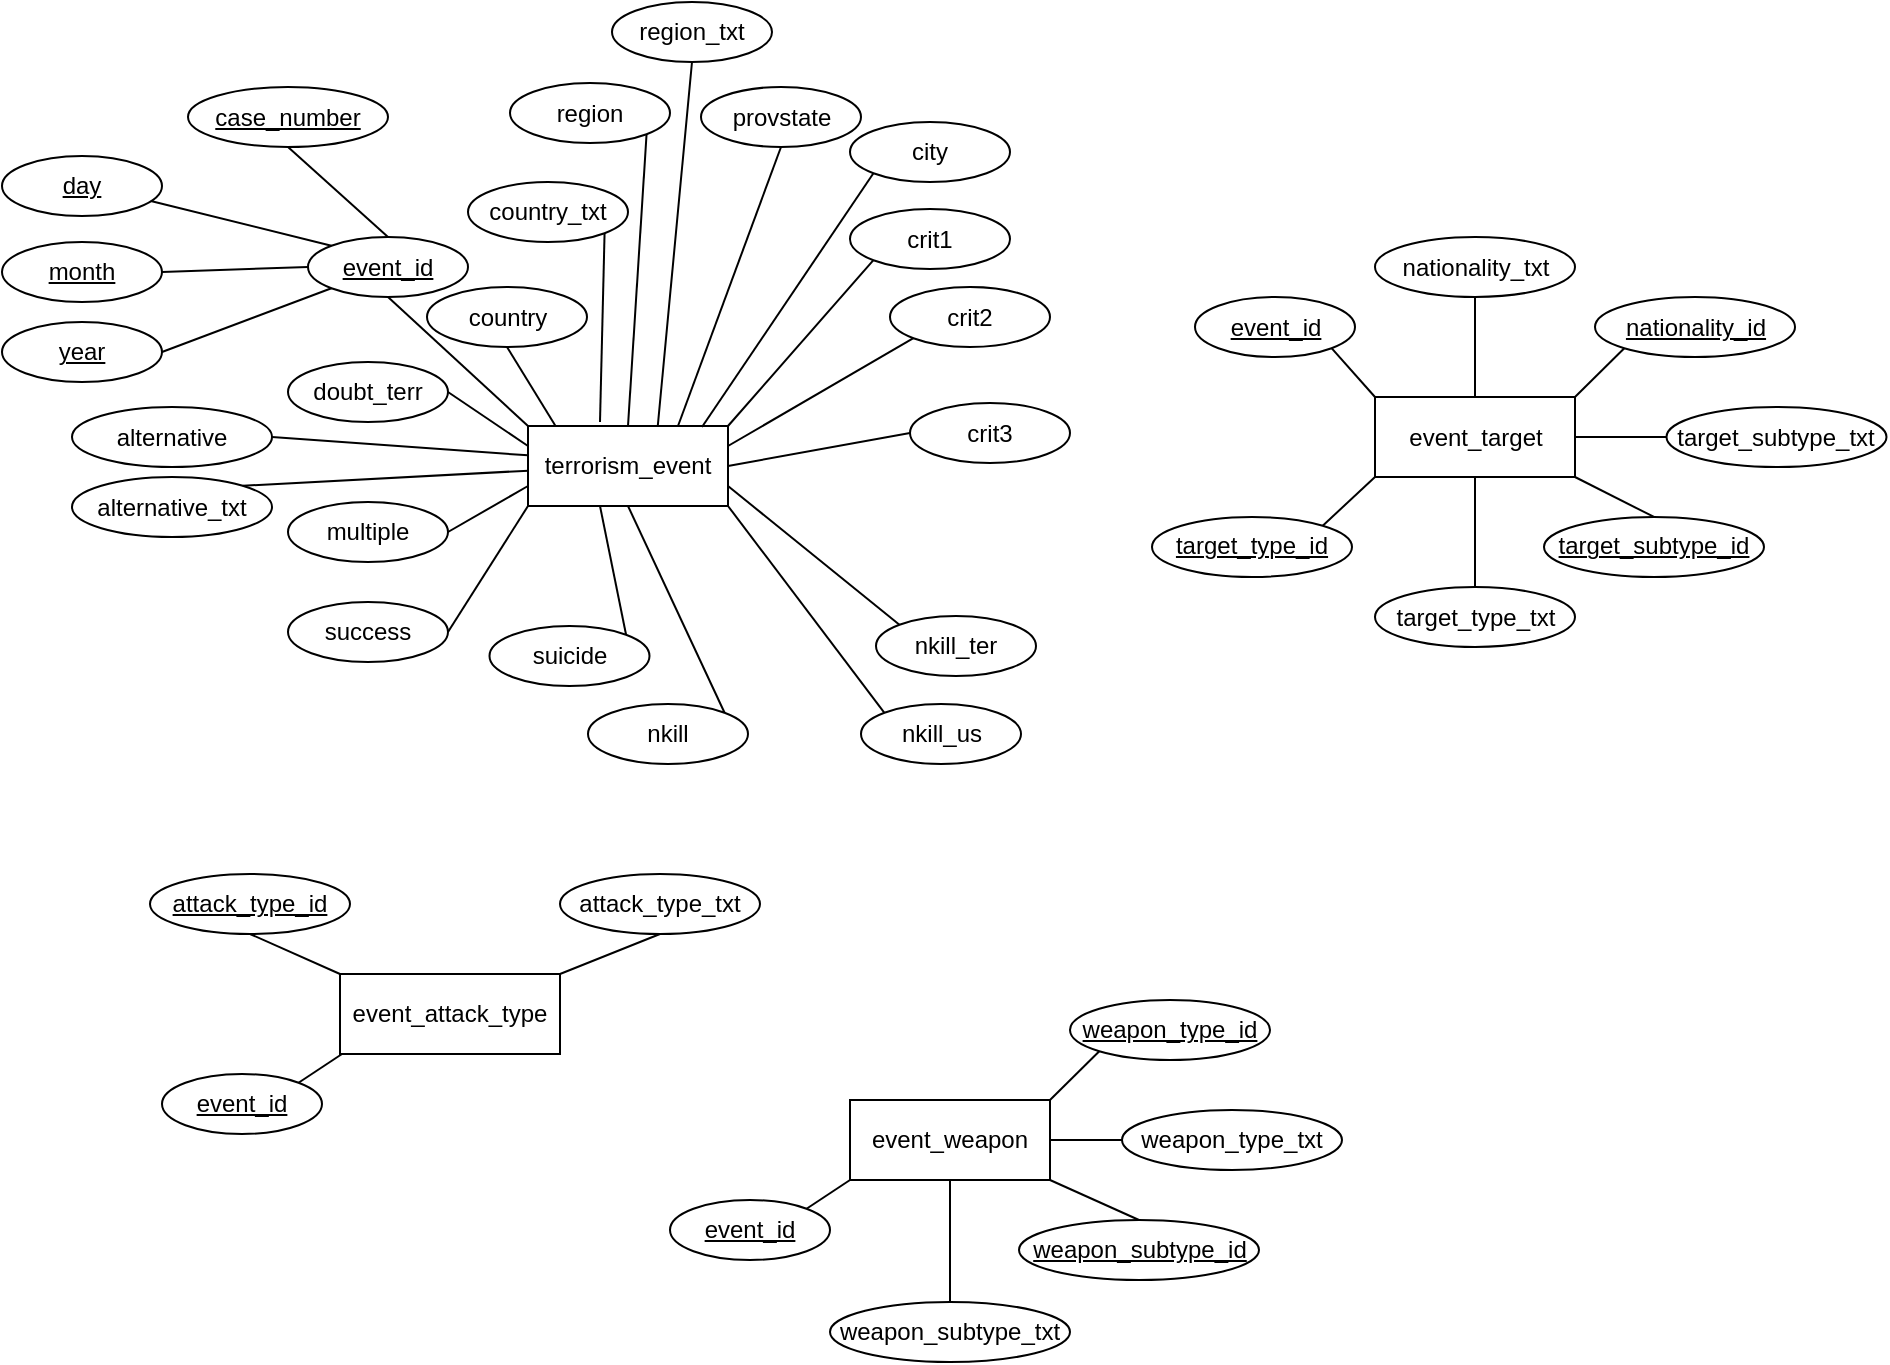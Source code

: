<mxfile version="22.0.2" type="device">
  <diagram id="R2lEEEUBdFMjLlhIrx00" name="Page-1">
    <mxGraphModel dx="1418" dy="828" grid="1" gridSize="10" guides="1" tooltips="1" connect="1" arrows="1" fold="1" page="1" pageScale="1" pageWidth="1100" pageHeight="850" math="0" shadow="0" extFonts="Permanent Marker^https://fonts.googleapis.com/css?family=Permanent+Marker">
      <root>
        <mxCell id="0" />
        <mxCell id="1" parent="0" />
        <mxCell id="PUHp0AnHMeHQiZFSW38K-2" value="region" style="ellipse;whiteSpace=wrap;html=1;align=center;" parent="1" vertex="1">
          <mxGeometry x="279" y="350.5" width="80" height="30" as="geometry" />
        </mxCell>
        <mxCell id="PUHp0AnHMeHQiZFSW38K-3" value="region_txt" style="ellipse;whiteSpace=wrap;html=1;align=center;" parent="1" vertex="1">
          <mxGeometry x="330" y="310" width="80" height="30" as="geometry" />
        </mxCell>
        <mxCell id="PUHp0AnHMeHQiZFSW38K-4" value="" style="endArrow=none;html=1;rounded=0;exitX=0.5;exitY=0;exitDx=0;exitDy=0;entryX=1;entryY=1;entryDx=0;entryDy=0;" parent="1" source="nkECsJHCFClMcqE2vH5_-14" target="PUHp0AnHMeHQiZFSW38K-2" edge="1">
          <mxGeometry relative="1" as="geometry">
            <mxPoint x="348.25" y="507.5" as="sourcePoint" />
            <mxPoint x="251" y="410.5" as="targetPoint" />
          </mxGeometry>
        </mxCell>
        <mxCell id="PUHp0AnHMeHQiZFSW38K-5" value="" style="endArrow=none;html=1;rounded=0;exitX=0.5;exitY=1;exitDx=0;exitDy=0;entryX=0.647;entryY=0.05;entryDx=0;entryDy=0;entryPerimeter=0;" parent="1" source="PUHp0AnHMeHQiZFSW38K-3" target="nkECsJHCFClMcqE2vH5_-14" edge="1">
          <mxGeometry relative="1" as="geometry">
            <mxPoint x="275" y="346" as="sourcePoint" />
            <mxPoint x="343" y="340" as="targetPoint" />
          </mxGeometry>
        </mxCell>
        <mxCell id="PUHp0AnHMeHQiZFSW38K-9" value="country" style="ellipse;whiteSpace=wrap;html=1;align=center;" parent="1" vertex="1">
          <mxGeometry x="237.5" y="452.5" width="80" height="30" as="geometry" />
        </mxCell>
        <mxCell id="PUHp0AnHMeHQiZFSW38K-10" value="country_txt" style="ellipse;whiteSpace=wrap;html=1;align=center;" parent="1" vertex="1">
          <mxGeometry x="258" y="400" width="80" height="30" as="geometry" />
        </mxCell>
        <mxCell id="PUHp0AnHMeHQiZFSW38K-11" value="" style="endArrow=none;html=1;rounded=0;exitX=0.15;exitY=0.05;exitDx=0;exitDy=0;entryX=0.5;entryY=1;entryDx=0;entryDy=0;exitPerimeter=0;" parent="1" source="nkECsJHCFClMcqE2vH5_-14" target="PUHp0AnHMeHQiZFSW38K-9" edge="1">
          <mxGeometry relative="1" as="geometry">
            <mxPoint x="330" y="512.5" as="sourcePoint" />
            <mxPoint x="177.5" y="512.5" as="targetPoint" />
          </mxGeometry>
        </mxCell>
        <mxCell id="PUHp0AnHMeHQiZFSW38K-12" value="" style="endArrow=none;html=1;rounded=0;exitX=1;exitY=1;exitDx=0;exitDy=0;entryX=0.36;entryY=-0.05;entryDx=0;entryDy=0;entryPerimeter=0;" parent="1" source="PUHp0AnHMeHQiZFSW38K-10" target="nkECsJHCFClMcqE2vH5_-14" edge="1">
          <mxGeometry relative="1" as="geometry">
            <mxPoint x="307" y="435" as="sourcePoint" />
            <mxPoint x="284.5" y="460" as="targetPoint" />
          </mxGeometry>
        </mxCell>
        <mxCell id="nkECsJHCFClMcqE2vH5_-14" value="terrorism_event" style="whiteSpace=wrap;html=1;align=center;" parent="1" vertex="1">
          <mxGeometry x="288" y="522" width="100" height="40" as="geometry" />
        </mxCell>
        <mxCell id="nkECsJHCFClMcqE2vH5_-15" value="event_id" style="ellipse;whiteSpace=wrap;html=1;align=center;fontStyle=4;" parent="1" vertex="1">
          <mxGeometry x="178" y="427.5" width="80" height="30" as="geometry" />
        </mxCell>
        <mxCell id="nkECsJHCFClMcqE2vH5_-16" value="year" style="ellipse;whiteSpace=wrap;html=1;align=center;fontStyle=4;" parent="1" vertex="1">
          <mxGeometry x="25" y="470" width="80" height="30" as="geometry" />
        </mxCell>
        <mxCell id="nkECsJHCFClMcqE2vH5_-19" value="month" style="ellipse;whiteSpace=wrap;html=1;align=center;fontStyle=4;" parent="1" vertex="1">
          <mxGeometry x="25" y="430" width="80" height="30" as="geometry" />
        </mxCell>
        <mxCell id="nkECsJHCFClMcqE2vH5_-20" value="day" style="ellipse;whiteSpace=wrap;html=1;align=center;fontStyle=4;" parent="1" vertex="1">
          <mxGeometry x="25" y="387" width="80" height="30" as="geometry" />
        </mxCell>
        <mxCell id="nkECsJHCFClMcqE2vH5_-21" value="case_number" style="ellipse;whiteSpace=wrap;html=1;align=center;fontStyle=4;" parent="1" vertex="1">
          <mxGeometry x="118" y="352.5" width="100" height="30" as="geometry" />
        </mxCell>
        <mxCell id="nkECsJHCFClMcqE2vH5_-22" value="" style="endArrow=none;html=1;rounded=0;entryX=1;entryY=0.5;entryDx=0;entryDy=0;exitX=0;exitY=1;exitDx=0;exitDy=0;" parent="1" source="nkECsJHCFClMcqE2vH5_-15" target="nkECsJHCFClMcqE2vH5_-16" edge="1">
          <mxGeometry width="50" height="50" relative="1" as="geometry">
            <mxPoint x="70" y="542.5" as="sourcePoint" />
            <mxPoint x="120" y="492.5" as="targetPoint" />
          </mxGeometry>
        </mxCell>
        <mxCell id="nkECsJHCFClMcqE2vH5_-24" value="" style="endArrow=none;html=1;rounded=0;entryX=1;entryY=0.5;entryDx=0;entryDy=0;exitX=0;exitY=0.5;exitDx=0;exitDy=0;" parent="1" source="nkECsJHCFClMcqE2vH5_-15" target="nkECsJHCFClMcqE2vH5_-19" edge="1">
          <mxGeometry width="50" height="50" relative="1" as="geometry">
            <mxPoint x="230" y="542.5" as="sourcePoint" />
            <mxPoint x="740" y="432.5" as="targetPoint" />
          </mxGeometry>
        </mxCell>
        <mxCell id="nkECsJHCFClMcqE2vH5_-25" value="" style="endArrow=none;html=1;rounded=0;entryX=0.93;entryY=0.75;entryDx=0;entryDy=0;exitX=0;exitY=0;exitDx=0;exitDy=0;entryPerimeter=0;" parent="1" source="nkECsJHCFClMcqE2vH5_-15" target="nkECsJHCFClMcqE2vH5_-20" edge="1">
          <mxGeometry width="50" height="50" relative="1" as="geometry">
            <mxPoint x="690" y="482.5" as="sourcePoint" />
            <mxPoint x="740" y="432.5" as="targetPoint" />
          </mxGeometry>
        </mxCell>
        <mxCell id="nkECsJHCFClMcqE2vH5_-26" value="" style="endArrow=none;html=1;rounded=0;entryX=0.5;entryY=1;entryDx=0;entryDy=0;exitX=0.5;exitY=0;exitDx=0;exitDy=0;" parent="1" source="nkECsJHCFClMcqE2vH5_-15" target="nkECsJHCFClMcqE2vH5_-21" edge="1">
          <mxGeometry width="50" height="50" relative="1" as="geometry">
            <mxPoint x="180" y="652.5" as="sourcePoint" />
            <mxPoint x="230" y="602.5" as="targetPoint" />
          </mxGeometry>
        </mxCell>
        <mxCell id="nkECsJHCFClMcqE2vH5_-27" value="crit1" style="ellipse;shape=ellipse;margin=3;whiteSpace=wrap;html=1;align=center;" parent="1" vertex="1">
          <mxGeometry x="449" y="413.5" width="80" height="30" as="geometry" />
        </mxCell>
        <mxCell id="nkECsJHCFClMcqE2vH5_-28" value="" style="endArrow=none;html=1;rounded=0;exitX=0;exitY=0;exitDx=0;exitDy=0;entryX=0.5;entryY=1;entryDx=0;entryDy=0;" parent="1" source="nkECsJHCFClMcqE2vH5_-14" target="nkECsJHCFClMcqE2vH5_-15" edge="1">
          <mxGeometry relative="1" as="geometry">
            <mxPoint x="640" y="452.5" as="sourcePoint" />
            <mxPoint x="800" y="452.5" as="targetPoint" />
          </mxGeometry>
        </mxCell>
        <mxCell id="nkECsJHCFClMcqE2vH5_-29" value="" style="endArrow=none;html=1;rounded=0;entryX=0;entryY=1;entryDx=0;entryDy=0;exitX=1;exitY=0;exitDx=0;exitDy=0;" parent="1" source="nkECsJHCFClMcqE2vH5_-14" target="nkECsJHCFClMcqE2vH5_-27" edge="1">
          <mxGeometry relative="1" as="geometry">
            <mxPoint x="640" y="452.5" as="sourcePoint" />
            <mxPoint x="800" y="452.5" as="targetPoint" />
          </mxGeometry>
        </mxCell>
        <mxCell id="nkECsJHCFClMcqE2vH5_-30" value="doubt_terr" style="ellipse;whiteSpace=wrap;html=1;align=center;" parent="1" vertex="1">
          <mxGeometry x="168" y="490" width="80" height="30" as="geometry" />
        </mxCell>
        <mxCell id="nkECsJHCFClMcqE2vH5_-60" value="multiple" style="ellipse;whiteSpace=wrap;html=1;align=center;" parent="1" vertex="1">
          <mxGeometry x="168" y="560" width="80" height="30" as="geometry" />
        </mxCell>
        <mxCell id="nkECsJHCFClMcqE2vH5_-61" value="" style="endArrow=none;html=1;rounded=0;exitX=0;exitY=0.25;exitDx=0;exitDy=0;entryX=1;entryY=0.5;entryDx=0;entryDy=0;" parent="1" source="nkECsJHCFClMcqE2vH5_-14" target="nkECsJHCFClMcqE2vH5_-30" edge="1">
          <mxGeometry relative="1" as="geometry">
            <mxPoint x="640" y="452.5" as="sourcePoint" />
            <mxPoint x="800" y="452.5" as="targetPoint" />
          </mxGeometry>
        </mxCell>
        <mxCell id="nkECsJHCFClMcqE2vH5_-62" value="success" style="ellipse;whiteSpace=wrap;html=1;align=center;" parent="1" vertex="1">
          <mxGeometry x="168" y="610" width="80" height="30" as="geometry" />
        </mxCell>
        <mxCell id="nkECsJHCFClMcqE2vH5_-63" value="suicide" style="ellipse;whiteSpace=wrap;html=1;align=center;" parent="1" vertex="1">
          <mxGeometry x="268.75" y="622" width="80" height="30" as="geometry" />
        </mxCell>
        <mxCell id="FFzC2VgaHiQ2Ie_KqDFo-8" value="alternative" style="ellipse;whiteSpace=wrap;html=1;align=center;" parent="1" vertex="1">
          <mxGeometry x="60" y="512.5" width="100" height="30" as="geometry" />
        </mxCell>
        <mxCell id="FFzC2VgaHiQ2Ie_KqDFo-9" value="alternative_txt" style="ellipse;whiteSpace=wrap;html=1;align=center;" parent="1" vertex="1">
          <mxGeometry x="60" y="547.5" width="100" height="30" as="geometry" />
        </mxCell>
        <mxCell id="FFzC2VgaHiQ2Ie_KqDFo-10" value="" style="endArrow=none;html=1;rounded=0;exitX=1;exitY=0.5;exitDx=0;exitDy=0;entryX=0;entryY=0.367;entryDx=0;entryDy=0;entryPerimeter=0;" parent="1" source="FFzC2VgaHiQ2Ie_KqDFo-8" target="nkECsJHCFClMcqE2vH5_-14" edge="1">
          <mxGeometry relative="1" as="geometry">
            <mxPoint x="-183.5" y="182" as="sourcePoint" />
            <mxPoint x="288" y="526.5" as="targetPoint" />
          </mxGeometry>
        </mxCell>
        <mxCell id="FFzC2VgaHiQ2Ie_KqDFo-11" value="" style="endArrow=none;html=1;rounded=0;entryX=1;entryY=0;entryDx=0;entryDy=0;exitX=0.003;exitY=0.558;exitDx=0;exitDy=0;exitPerimeter=0;" parent="1" source="nkECsJHCFClMcqE2vH5_-14" target="FFzC2VgaHiQ2Ie_KqDFo-9" edge="1">
          <mxGeometry relative="1" as="geometry">
            <mxPoint x="290" y="540" as="sourcePoint" />
            <mxPoint x="-138.5" y="257.49" as="targetPoint" />
          </mxGeometry>
        </mxCell>
        <mxCell id="xxvrsZBVpvBbBPzatT5H-1" value="city" style="ellipse;whiteSpace=wrap;html=1;align=center;" parent="1" vertex="1">
          <mxGeometry x="449" y="370" width="80" height="30" as="geometry" />
        </mxCell>
        <mxCell id="xxvrsZBVpvBbBPzatT5H-2" value="provstate" style="ellipse;whiteSpace=wrap;html=1;align=center;" parent="1" vertex="1">
          <mxGeometry x="374.5" y="352.5" width="80" height="30" as="geometry" />
        </mxCell>
        <mxCell id="xxvrsZBVpvBbBPzatT5H-3" value="" style="endArrow=none;html=1;rounded=0;exitX=0.5;exitY=1;exitDx=0;exitDy=0;entryX=0.75;entryY=0;entryDx=0;entryDy=0;" parent="1" source="xxvrsZBVpvBbBPzatT5H-2" target="nkECsJHCFClMcqE2vH5_-14" edge="1">
          <mxGeometry relative="1" as="geometry">
            <mxPoint x="610" y="430" as="sourcePoint" />
            <mxPoint x="770" y="430" as="targetPoint" />
          </mxGeometry>
        </mxCell>
        <mxCell id="xxvrsZBVpvBbBPzatT5H-4" value="" style="endArrow=none;html=1;rounded=0;exitX=0;exitY=1;exitDx=0;exitDy=0;entryX=0.87;entryY=0.013;entryDx=0;entryDy=0;entryPerimeter=0;" parent="1" source="xxvrsZBVpvBbBPzatT5H-1" target="nkECsJHCFClMcqE2vH5_-14" edge="1">
          <mxGeometry relative="1" as="geometry">
            <mxPoint x="610" y="430" as="sourcePoint" />
            <mxPoint x="360" y="520" as="targetPoint" />
          </mxGeometry>
        </mxCell>
        <mxCell id="xxvrsZBVpvBbBPzatT5H-45" value="" style="endArrow=none;html=1;rounded=0;exitX=1;exitY=0.5;exitDx=0;exitDy=0;entryX=0;entryY=0.75;entryDx=0;entryDy=0;" parent="1" source="nkECsJHCFClMcqE2vH5_-60" target="nkECsJHCFClMcqE2vH5_-14" edge="1">
          <mxGeometry relative="1" as="geometry">
            <mxPoint x="280" y="630" as="sourcePoint" />
            <mxPoint x="440" y="630" as="targetPoint" />
          </mxGeometry>
        </mxCell>
        <mxCell id="xxvrsZBVpvBbBPzatT5H-46" value="" style="endArrow=none;html=1;rounded=0;exitX=1;exitY=0.5;exitDx=0;exitDy=0;entryX=0;entryY=1;entryDx=0;entryDy=0;" parent="1" source="nkECsJHCFClMcqE2vH5_-62" target="nkECsJHCFClMcqE2vH5_-14" edge="1">
          <mxGeometry relative="1" as="geometry">
            <mxPoint x="449" y="589" as="sourcePoint" />
            <mxPoint x="320" y="560" as="targetPoint" />
          </mxGeometry>
        </mxCell>
        <mxCell id="ZlW_VbL8mxJAc58jKpAu-1" value="event_target" style="whiteSpace=wrap;html=1;align=center;" parent="1" vertex="1">
          <mxGeometry x="711.5" y="507.5" width="100" height="40" as="geometry" />
        </mxCell>
        <mxCell id="ZlW_VbL8mxJAc58jKpAu-4" value="nationality_txt" style="ellipse;whiteSpace=wrap;html=1;align=center;" parent="1" vertex="1">
          <mxGeometry x="711.5" y="427.5" width="100" height="30" as="geometry" />
        </mxCell>
        <mxCell id="ZlW_VbL8mxJAc58jKpAu-6" value="" style="endArrow=none;html=1;rounded=0;exitX=0.5;exitY=1;exitDx=0;exitDy=0;entryX=0.5;entryY=0;entryDx=0;entryDy=0;" parent="1" source="ZlW_VbL8mxJAc58jKpAu-4" target="ZlW_VbL8mxJAc58jKpAu-1" edge="1">
          <mxGeometry relative="1" as="geometry">
            <mxPoint x="1066.25" y="289.49" as="sourcePoint" />
            <mxPoint x="734.75" y="474.5" as="targetPoint" />
          </mxGeometry>
        </mxCell>
        <mxCell id="ZlW_VbL8mxJAc58jKpAu-9" value="target_subtype_txt" style="ellipse;whiteSpace=wrap;html=1;align=center;" parent="1" vertex="1">
          <mxGeometry x="857.25" y="512.5" width="110" height="30" as="geometry" />
        </mxCell>
        <mxCell id="ZlW_VbL8mxJAc58jKpAu-11" value="" style="endArrow=none;html=1;rounded=0;exitX=0;exitY=0.5;exitDx=0;exitDy=0;entryX=1;entryY=0.5;entryDx=0;entryDy=0;" parent="1" source="ZlW_VbL8mxJAc58jKpAu-9" target="ZlW_VbL8mxJAc58jKpAu-1" edge="1">
          <mxGeometry relative="1" as="geometry">
            <mxPoint x="1206" y="177.5" as="sourcePoint" />
            <mxPoint x="921.5" y="487.5" as="targetPoint" />
          </mxGeometry>
        </mxCell>
        <mxCell id="ZlW_VbL8mxJAc58jKpAu-14" value="target_type_txt" style="ellipse;whiteSpace=wrap;html=1;align=center;" parent="1" vertex="1">
          <mxGeometry x="711.5" y="602.5" width="100" height="30" as="geometry" />
        </mxCell>
        <mxCell id="ZlW_VbL8mxJAc58jKpAu-27" value="event_id" style="ellipse;whiteSpace=wrap;html=1;align=center;fontStyle=4;" parent="1" vertex="1">
          <mxGeometry x="621.5" y="457.5" width="80" height="30" as="geometry" />
        </mxCell>
        <mxCell id="ZlW_VbL8mxJAc58jKpAu-28" value="" style="endArrow=none;html=1;rounded=0;entryX=0;entryY=0;entryDx=0;entryDy=0;exitX=1;exitY=1;exitDx=0;exitDy=0;" parent="1" source="ZlW_VbL8mxJAc58jKpAu-27" target="ZlW_VbL8mxJAc58jKpAu-1" edge="1">
          <mxGeometry relative="1" as="geometry">
            <mxPoint x="411.5" y="487.5" as="sourcePoint" />
            <mxPoint x="571.5" y="487.5" as="targetPoint" />
          </mxGeometry>
        </mxCell>
        <mxCell id="ZlW_VbL8mxJAc58jKpAu-29" value="target_type_id" style="ellipse;whiteSpace=wrap;html=1;align=center;fontStyle=4;" parent="1" vertex="1">
          <mxGeometry x="600" y="567.49" width="100" height="30" as="geometry" />
        </mxCell>
        <mxCell id="ZlW_VbL8mxJAc58jKpAu-30" value="" style="endArrow=none;html=1;rounded=0;entryX=0;entryY=1;entryDx=0;entryDy=0;exitX=1;exitY=0;exitDx=0;exitDy=0;" parent="1" source="ZlW_VbL8mxJAc58jKpAu-29" target="ZlW_VbL8mxJAc58jKpAu-1" edge="1">
          <mxGeometry relative="1" as="geometry">
            <mxPoint x="411.5" y="487.5" as="sourcePoint" />
            <mxPoint x="571.5" y="487.5" as="targetPoint" />
          </mxGeometry>
        </mxCell>
        <mxCell id="ZlW_VbL8mxJAc58jKpAu-31" value="nationality_id" style="ellipse;whiteSpace=wrap;html=1;align=center;fontStyle=4;" parent="1" vertex="1">
          <mxGeometry x="821.5" y="457.5" width="100" height="30" as="geometry" />
        </mxCell>
        <mxCell id="ZlW_VbL8mxJAc58jKpAu-32" value="" style="endArrow=none;html=1;rounded=0;entryX=0;entryY=1;entryDx=0;entryDy=0;exitX=1;exitY=0;exitDx=0;exitDy=0;" parent="1" source="ZlW_VbL8mxJAc58jKpAu-1" target="ZlW_VbL8mxJAc58jKpAu-31" edge="1">
          <mxGeometry relative="1" as="geometry">
            <mxPoint x="411.5" y="487.5" as="sourcePoint" />
            <mxPoint x="571.5" y="487.5" as="targetPoint" />
          </mxGeometry>
        </mxCell>
        <mxCell id="ZlW_VbL8mxJAc58jKpAu-34" value="target_subtype_id" style="ellipse;whiteSpace=wrap;html=1;align=center;fontStyle=4;" parent="1" vertex="1">
          <mxGeometry x="796" y="567.49" width="110" height="30" as="geometry" />
        </mxCell>
        <mxCell id="ZlW_VbL8mxJAc58jKpAu-35" value="" style="endArrow=none;html=1;rounded=0;entryX=1;entryY=1;entryDx=0;entryDy=0;exitX=0.5;exitY=0;exitDx=0;exitDy=0;" parent="1" source="ZlW_VbL8mxJAc58jKpAu-34" target="ZlW_VbL8mxJAc58jKpAu-1" edge="1">
          <mxGeometry relative="1" as="geometry">
            <mxPoint x="411.5" y="577.5" as="sourcePoint" />
            <mxPoint x="571.5" y="577.5" as="targetPoint" />
          </mxGeometry>
        </mxCell>
        <mxCell id="ZlW_VbL8mxJAc58jKpAu-69" value="event_weapon" style="whiteSpace=wrap;html=1;align=center;" parent="1" vertex="1">
          <mxGeometry x="449" y="859" width="100" height="40" as="geometry" />
        </mxCell>
        <mxCell id="ZlW_VbL8mxJAc58jKpAu-72" value="weapon_subtype_txt" style="ellipse;whiteSpace=wrap;html=1;align=center;" parent="1" vertex="1">
          <mxGeometry x="439" y="960" width="120" height="30" as="geometry" />
        </mxCell>
        <mxCell id="ZlW_VbL8mxJAc58jKpAu-74" value="" style="endArrow=none;html=1;rounded=0;exitX=0.5;exitY=0;exitDx=0;exitDy=0;entryX=0.5;entryY=1;entryDx=0;entryDy=0;" parent="1" source="ZlW_VbL8mxJAc58jKpAu-72" target="ZlW_VbL8mxJAc58jKpAu-69" edge="1">
          <mxGeometry relative="1" as="geometry">
            <mxPoint x="808.75" y="759" as="sourcePoint" />
            <mxPoint x="524.25" y="1069" as="targetPoint" />
          </mxGeometry>
        </mxCell>
        <mxCell id="ZlW_VbL8mxJAc58jKpAu-77" value="weapon_type_txt" style="ellipse;whiteSpace=wrap;html=1;align=center;" parent="1" vertex="1">
          <mxGeometry x="585" y="864" width="110" height="30" as="geometry" />
        </mxCell>
        <mxCell id="ZlW_VbL8mxJAc58jKpAu-79" value="" style="endArrow=none;html=1;rounded=0;exitX=0;exitY=0.5;exitDx=0;exitDy=0;entryX=1;entryY=0.5;entryDx=0;entryDy=0;" parent="1" source="ZlW_VbL8mxJAc58jKpAu-77" target="ZlW_VbL8mxJAc58jKpAu-69" edge="1">
          <mxGeometry relative="1" as="geometry">
            <mxPoint x="952.25" y="526" as="sourcePoint" />
            <mxPoint x="667.75" y="836" as="targetPoint" />
          </mxGeometry>
        </mxCell>
        <mxCell id="ZlW_VbL8mxJAc58jKpAu-85" value="event_id" style="ellipse;whiteSpace=wrap;html=1;align=center;fontStyle=4;" parent="1" vertex="1">
          <mxGeometry x="359" y="909" width="80" height="30" as="geometry" />
        </mxCell>
        <mxCell id="ZlW_VbL8mxJAc58jKpAu-86" value="" style="endArrow=none;html=1;rounded=0;entryX=0;entryY=1;entryDx=0;entryDy=0;exitX=1;exitY=0;exitDx=0;exitDy=0;" parent="1" source="ZlW_VbL8mxJAc58jKpAu-85" target="ZlW_VbL8mxJAc58jKpAu-69" edge="1">
          <mxGeometry relative="1" as="geometry">
            <mxPoint x="149" y="839" as="sourcePoint" />
            <mxPoint x="309" y="839" as="targetPoint" />
          </mxGeometry>
        </mxCell>
        <mxCell id="ZlW_VbL8mxJAc58jKpAu-89" value="weapon_type_id" style="ellipse;whiteSpace=wrap;html=1;align=center;fontStyle=4;" parent="1" vertex="1">
          <mxGeometry x="559" y="809" width="100" height="30" as="geometry" />
        </mxCell>
        <mxCell id="ZlW_VbL8mxJAc58jKpAu-90" value="" style="endArrow=none;html=1;rounded=0;entryX=0;entryY=1;entryDx=0;entryDy=0;exitX=1;exitY=0;exitDx=0;exitDy=0;" parent="1" source="ZlW_VbL8mxJAc58jKpAu-69" target="ZlW_VbL8mxJAc58jKpAu-89" edge="1">
          <mxGeometry relative="1" as="geometry">
            <mxPoint x="149" y="839" as="sourcePoint" />
            <mxPoint x="309" y="839" as="targetPoint" />
          </mxGeometry>
        </mxCell>
        <mxCell id="ZlW_VbL8mxJAc58jKpAu-92" value="weapon_subtype_id" style="ellipse;whiteSpace=wrap;html=1;align=center;fontStyle=4;" parent="1" vertex="1">
          <mxGeometry x="533.5" y="918.99" width="120" height="30" as="geometry" />
        </mxCell>
        <mxCell id="ZlW_VbL8mxJAc58jKpAu-93" value="" style="endArrow=none;html=1;rounded=0;entryX=1;entryY=1;entryDx=0;entryDy=0;exitX=0.5;exitY=0;exitDx=0;exitDy=0;" parent="1" source="ZlW_VbL8mxJAc58jKpAu-92" target="ZlW_VbL8mxJAc58jKpAu-69" edge="1">
          <mxGeometry relative="1" as="geometry">
            <mxPoint x="149" y="929" as="sourcePoint" />
            <mxPoint x="309" y="929" as="targetPoint" />
          </mxGeometry>
        </mxCell>
        <mxCell id="ZlW_VbL8mxJAc58jKpAu-102" value="event_attack_type" style="whiteSpace=wrap;html=1;align=center;" parent="1" vertex="1">
          <mxGeometry x="194" y="796" width="110" height="40" as="geometry" />
        </mxCell>
        <mxCell id="ZlW_VbL8mxJAc58jKpAu-105" value="attack_type_txt" style="ellipse;whiteSpace=wrap;html=1;align=center;" parent="1" vertex="1">
          <mxGeometry x="304" y="746" width="100" height="30" as="geometry" />
        </mxCell>
        <mxCell id="ZlW_VbL8mxJAc58jKpAu-107" value="" style="endArrow=none;html=1;rounded=0;exitX=0.5;exitY=1;exitDx=0;exitDy=0;entryX=1;entryY=0;entryDx=0;entryDy=0;" parent="1" source="ZlW_VbL8mxJAc58jKpAu-105" target="ZlW_VbL8mxJAc58jKpAu-102" edge="1">
          <mxGeometry relative="1" as="geometry">
            <mxPoint x="633" y="426" as="sourcePoint" />
            <mxPoint x="343.5" y="736" as="targetPoint" />
          </mxGeometry>
        </mxCell>
        <mxCell id="ZlW_VbL8mxJAc58jKpAu-112" value="attack_type_id" style="ellipse;whiteSpace=wrap;html=1;align=center;fontStyle=4;" parent="1" vertex="1">
          <mxGeometry x="99" y="746" width="100" height="30" as="geometry" />
        </mxCell>
        <mxCell id="ZlW_VbL8mxJAc58jKpAu-113" value="" style="endArrow=none;html=1;rounded=0;entryX=0.5;entryY=1;entryDx=0;entryDy=0;exitX=0;exitY=0;exitDx=0;exitDy=0;" parent="1" source="ZlW_VbL8mxJAc58jKpAu-102" target="ZlW_VbL8mxJAc58jKpAu-112" edge="1">
          <mxGeometry relative="1" as="geometry">
            <mxPoint x="-101" y="776" as="sourcePoint" />
            <mxPoint x="59" y="776" as="targetPoint" />
          </mxGeometry>
        </mxCell>
        <mxCell id="ahwuG_6ItEAnRInKI0Z5-1" value="" style="endArrow=none;html=1;rounded=0;exitX=0.36;exitY=1;exitDx=0;exitDy=0;exitPerimeter=0;entryX=1;entryY=0;entryDx=0;entryDy=0;" parent="1" source="nkECsJHCFClMcqE2vH5_-14" target="nkECsJHCFClMcqE2vH5_-63" edge="1">
          <mxGeometry relative="1" as="geometry">
            <mxPoint x="810" y="360" as="sourcePoint" />
            <mxPoint x="970" y="360" as="targetPoint" />
          </mxGeometry>
        </mxCell>
        <mxCell id="ahwuG_6ItEAnRInKI0Z5-2" value="nkill" style="ellipse;whiteSpace=wrap;html=1;align=center;" parent="1" vertex="1">
          <mxGeometry x="318" y="661" width="80" height="30" as="geometry" />
        </mxCell>
        <mxCell id="ahwuG_6ItEAnRInKI0Z5-3" value="nkill_ter" style="ellipse;whiteSpace=wrap;html=1;align=center;" parent="1" vertex="1">
          <mxGeometry x="462" y="617" width="80" height="30" as="geometry" />
        </mxCell>
        <mxCell id="ahwuG_6ItEAnRInKI0Z5-4" value="nkill_us" style="ellipse;whiteSpace=wrap;html=1;align=center;" parent="1" vertex="1">
          <mxGeometry x="454.5" y="661" width="80" height="30" as="geometry" />
        </mxCell>
        <mxCell id="ahwuG_6ItEAnRInKI0Z5-5" value="" style="endArrow=none;html=1;rounded=0;exitX=1;exitY=0.75;exitDx=0;exitDy=0;entryX=0;entryY=0;entryDx=0;entryDy=0;" parent="1" source="nkECsJHCFClMcqE2vH5_-14" target="ahwuG_6ItEAnRInKI0Z5-3" edge="1">
          <mxGeometry relative="1" as="geometry">
            <mxPoint x="470" y="430" as="sourcePoint" />
            <mxPoint x="630" y="430" as="targetPoint" />
          </mxGeometry>
        </mxCell>
        <mxCell id="ahwuG_6ItEAnRInKI0Z5-6" value="" style="endArrow=none;html=1;rounded=0;exitX=1;exitY=1;exitDx=0;exitDy=0;entryX=0;entryY=0;entryDx=0;entryDy=0;" parent="1" source="nkECsJHCFClMcqE2vH5_-14" target="ahwuG_6ItEAnRInKI0Z5-4" edge="1">
          <mxGeometry relative="1" as="geometry">
            <mxPoint x="470" y="430" as="sourcePoint" />
            <mxPoint x="630" y="430" as="targetPoint" />
          </mxGeometry>
        </mxCell>
        <mxCell id="ahwuG_6ItEAnRInKI0Z5-7" value="" style="endArrow=none;html=1;rounded=0;exitX=0.5;exitY=1;exitDx=0;exitDy=0;entryX=1;entryY=0;entryDx=0;entryDy=0;" parent="1" source="nkECsJHCFClMcqE2vH5_-14" target="ahwuG_6ItEAnRInKI0Z5-2" edge="1">
          <mxGeometry relative="1" as="geometry">
            <mxPoint x="470" y="430" as="sourcePoint" />
            <mxPoint x="630" y="430" as="targetPoint" />
          </mxGeometry>
        </mxCell>
        <mxCell id="zHLwALYV0h54cVdz5XwW-1" value="" style="endArrow=none;html=1;rounded=0;entryX=0.5;entryY=1;entryDx=0;entryDy=0;exitX=0.5;exitY=0;exitDx=0;exitDy=0;" edge="1" parent="1" source="ZlW_VbL8mxJAc58jKpAu-14" target="ZlW_VbL8mxJAc58jKpAu-1">
          <mxGeometry relative="1" as="geometry">
            <mxPoint x="577.25" y="515.5" as="sourcePoint" />
            <mxPoint x="737.25" y="515.5" as="targetPoint" />
          </mxGeometry>
        </mxCell>
        <mxCell id="zHLwALYV0h54cVdz5XwW-6" value="event_id" style="ellipse;whiteSpace=wrap;html=1;align=center;fontStyle=4;" vertex="1" parent="1">
          <mxGeometry x="105" y="846" width="80" height="30" as="geometry" />
        </mxCell>
        <mxCell id="zHLwALYV0h54cVdz5XwW-7" value="" style="endArrow=none;html=1;rounded=0;entryX=0;entryY=1;entryDx=0;entryDy=0;exitX=1;exitY=0;exitDx=0;exitDy=0;" edge="1" parent="1" source="zHLwALYV0h54cVdz5XwW-6">
          <mxGeometry relative="1" as="geometry">
            <mxPoint x="-105" y="776" as="sourcePoint" />
            <mxPoint x="195" y="836" as="targetPoint" />
          </mxGeometry>
        </mxCell>
        <mxCell id="zHLwALYV0h54cVdz5XwW-9" value="crit2" style="ellipse;shape=ellipse;margin=3;whiteSpace=wrap;html=1;align=center;" vertex="1" parent="1">
          <mxGeometry x="469" y="452.5" width="80" height="30" as="geometry" />
        </mxCell>
        <mxCell id="zHLwALYV0h54cVdz5XwW-10" value="" style="endArrow=none;html=1;rounded=0;entryX=0;entryY=1;entryDx=0;entryDy=0;exitX=1;exitY=0.25;exitDx=0;exitDy=0;" edge="1" parent="1" target="zHLwALYV0h54cVdz5XwW-9" source="nkECsJHCFClMcqE2vH5_-14">
          <mxGeometry relative="1" as="geometry">
            <mxPoint x="348.75" y="532" as="sourcePoint" />
            <mxPoint x="822.75" y="491.5" as="targetPoint" />
          </mxGeometry>
        </mxCell>
        <mxCell id="zHLwALYV0h54cVdz5XwW-11" value="crit3" style="ellipse;shape=ellipse;margin=3;whiteSpace=wrap;html=1;align=center;" vertex="1" parent="1">
          <mxGeometry x="479" y="510.5" width="80" height="30" as="geometry" />
        </mxCell>
        <mxCell id="zHLwALYV0h54cVdz5XwW-12" value="" style="endArrow=none;html=1;rounded=0;entryX=0;entryY=0.5;entryDx=0;entryDy=0;exitX=1;exitY=0.5;exitDx=0;exitDy=0;" edge="1" parent="1" target="zHLwALYV0h54cVdz5XwW-11" source="nkECsJHCFClMcqE2vH5_-14">
          <mxGeometry relative="1" as="geometry">
            <mxPoint x="398" y="590" as="sourcePoint" />
            <mxPoint x="832.75" y="549.5" as="targetPoint" />
          </mxGeometry>
        </mxCell>
      </root>
    </mxGraphModel>
  </diagram>
</mxfile>

